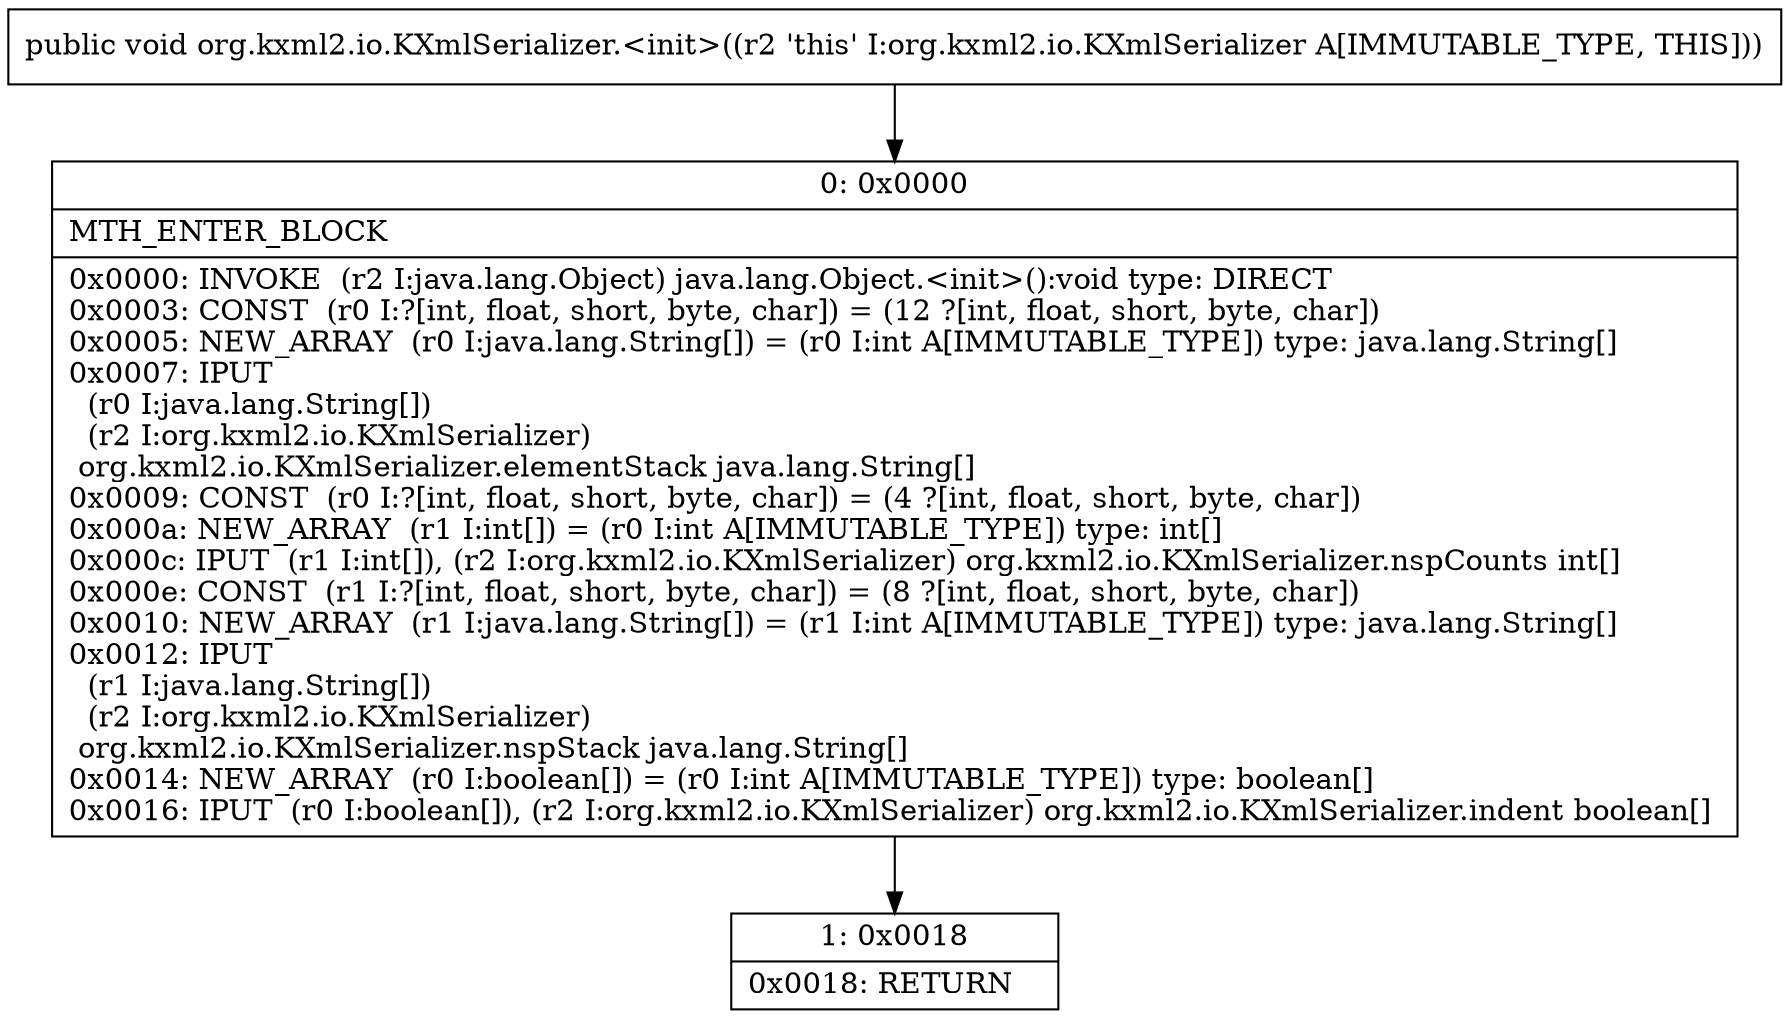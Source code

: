 digraph "CFG fororg.kxml2.io.KXmlSerializer.\<init\>()V" {
Node_0 [shape=record,label="{0\:\ 0x0000|MTH_ENTER_BLOCK\l|0x0000: INVOKE  (r2 I:java.lang.Object) java.lang.Object.\<init\>():void type: DIRECT \l0x0003: CONST  (r0 I:?[int, float, short, byte, char]) = (12 ?[int, float, short, byte, char]) \l0x0005: NEW_ARRAY  (r0 I:java.lang.String[]) = (r0 I:int A[IMMUTABLE_TYPE]) type: java.lang.String[] \l0x0007: IPUT  \l  (r0 I:java.lang.String[])\l  (r2 I:org.kxml2.io.KXmlSerializer)\l org.kxml2.io.KXmlSerializer.elementStack java.lang.String[] \l0x0009: CONST  (r0 I:?[int, float, short, byte, char]) = (4 ?[int, float, short, byte, char]) \l0x000a: NEW_ARRAY  (r1 I:int[]) = (r0 I:int A[IMMUTABLE_TYPE]) type: int[] \l0x000c: IPUT  (r1 I:int[]), (r2 I:org.kxml2.io.KXmlSerializer) org.kxml2.io.KXmlSerializer.nspCounts int[] \l0x000e: CONST  (r1 I:?[int, float, short, byte, char]) = (8 ?[int, float, short, byte, char]) \l0x0010: NEW_ARRAY  (r1 I:java.lang.String[]) = (r1 I:int A[IMMUTABLE_TYPE]) type: java.lang.String[] \l0x0012: IPUT  \l  (r1 I:java.lang.String[])\l  (r2 I:org.kxml2.io.KXmlSerializer)\l org.kxml2.io.KXmlSerializer.nspStack java.lang.String[] \l0x0014: NEW_ARRAY  (r0 I:boolean[]) = (r0 I:int A[IMMUTABLE_TYPE]) type: boolean[] \l0x0016: IPUT  (r0 I:boolean[]), (r2 I:org.kxml2.io.KXmlSerializer) org.kxml2.io.KXmlSerializer.indent boolean[] \l}"];
Node_1 [shape=record,label="{1\:\ 0x0018|0x0018: RETURN   \l}"];
MethodNode[shape=record,label="{public void org.kxml2.io.KXmlSerializer.\<init\>((r2 'this' I:org.kxml2.io.KXmlSerializer A[IMMUTABLE_TYPE, THIS])) }"];
MethodNode -> Node_0;
Node_0 -> Node_1;
}

